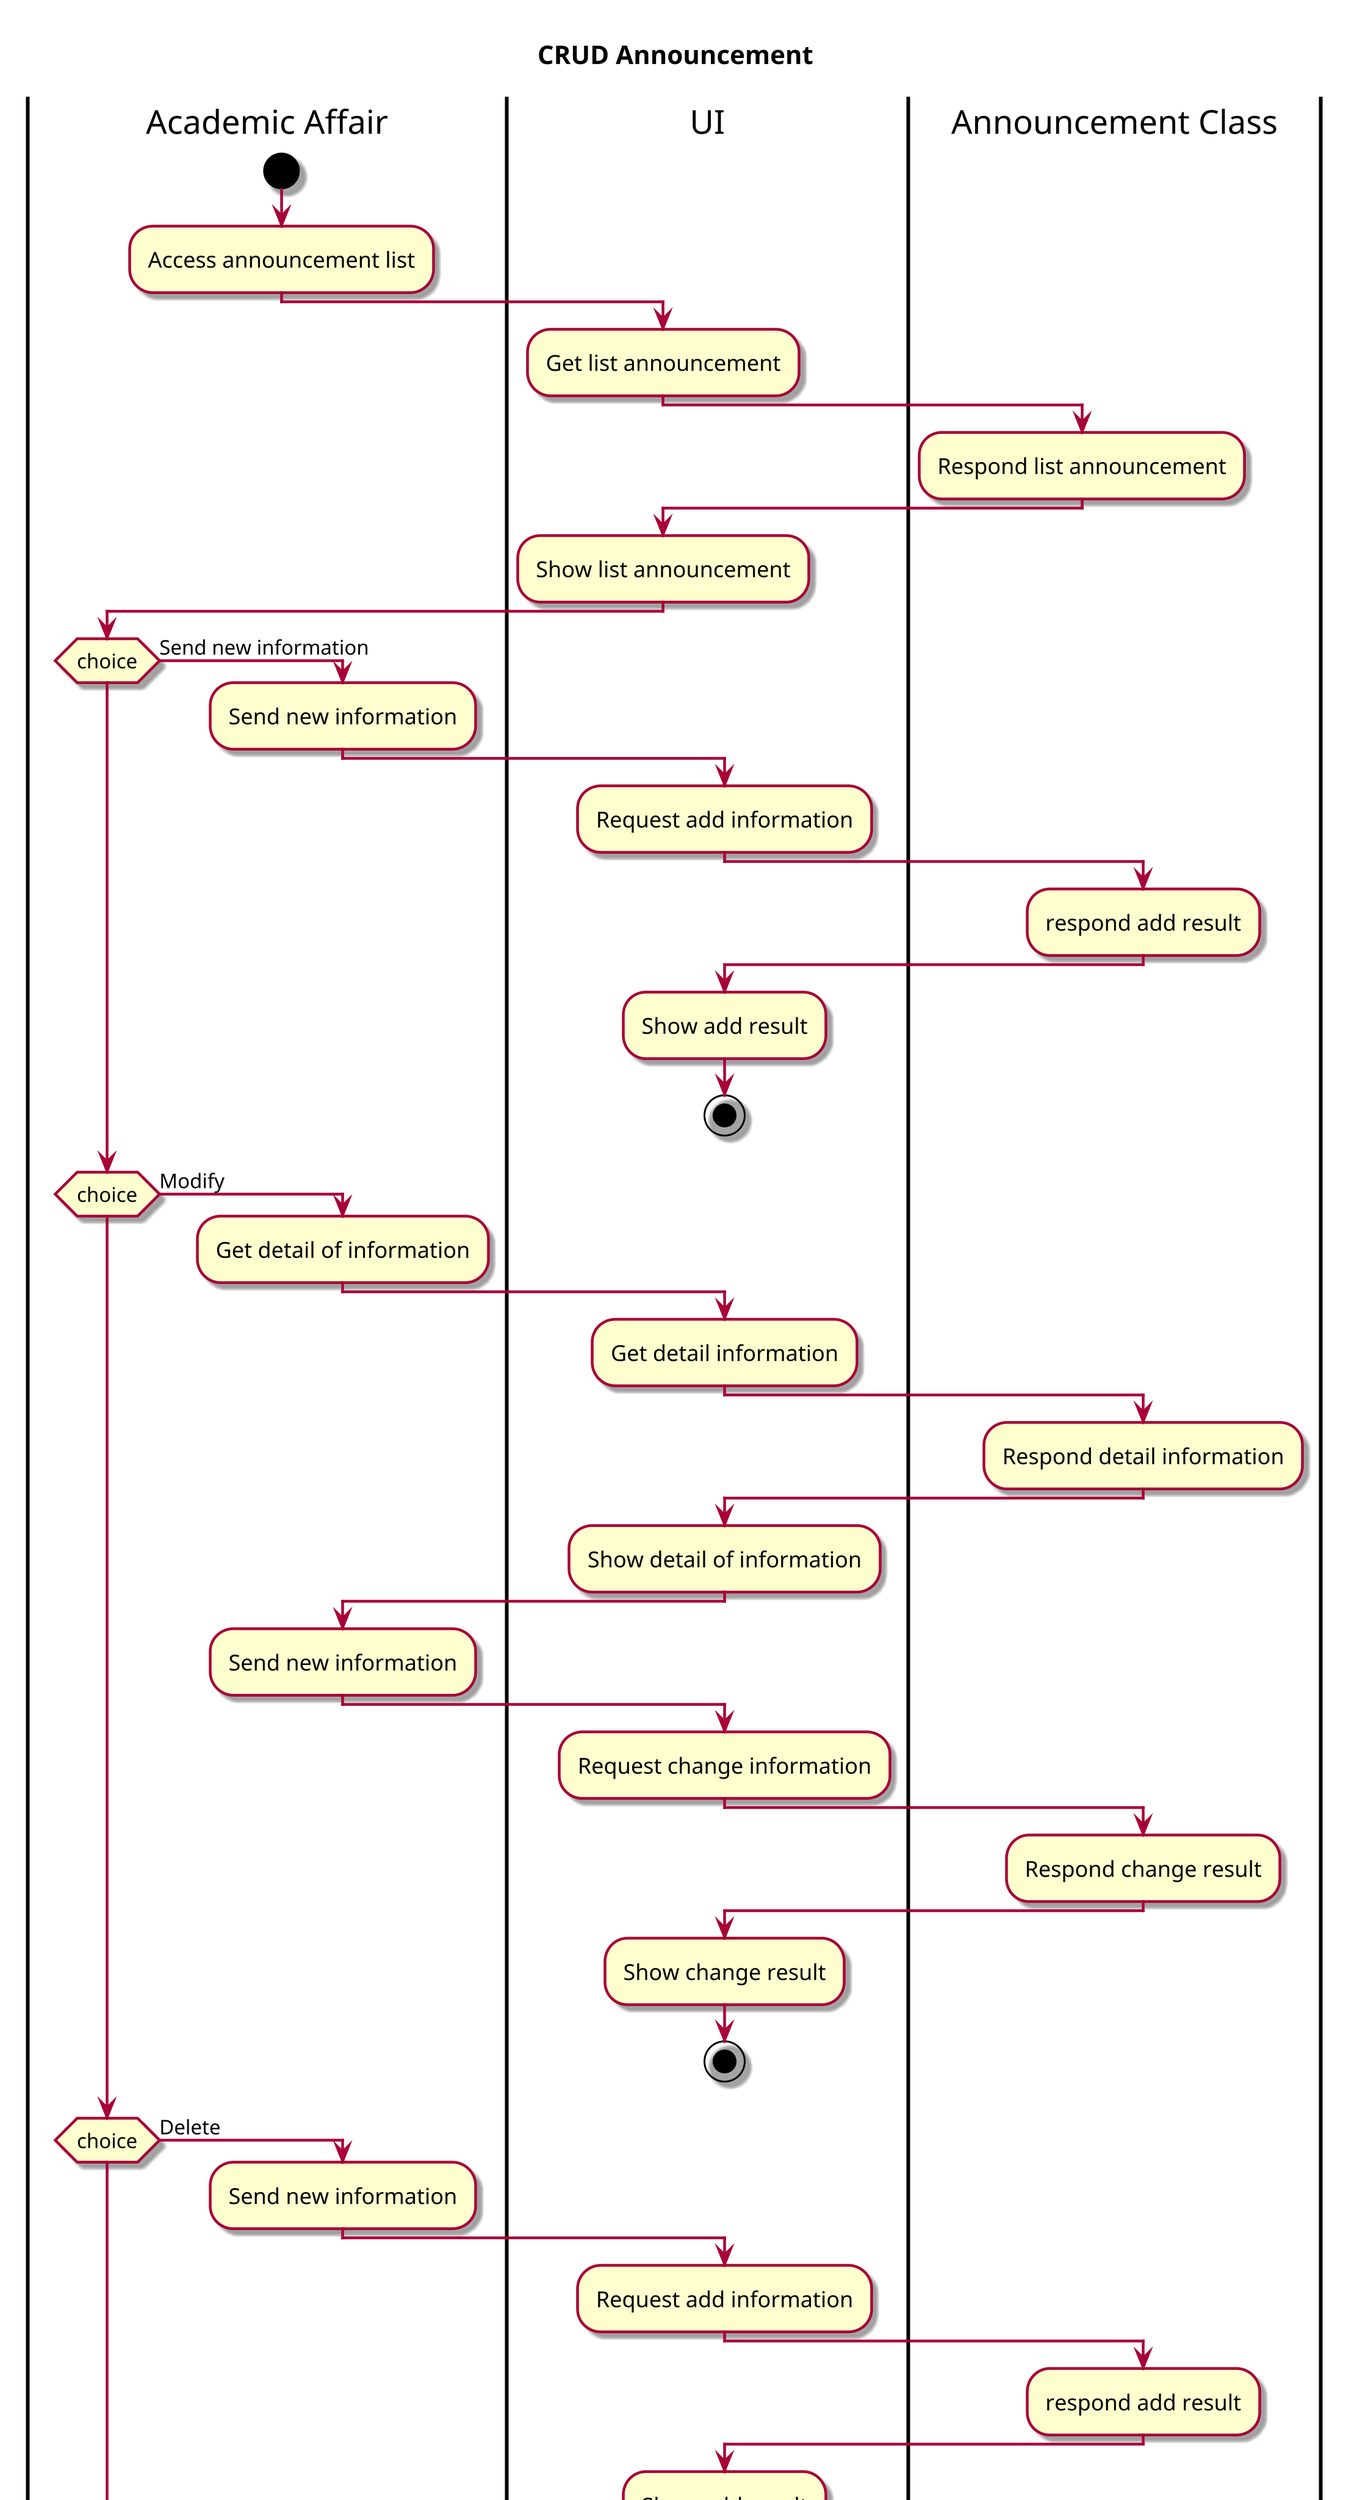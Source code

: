 @startuml ACT2 CRUD Annoucement
skin rose
!pragma useVerticalIf on
scale 3

title "CRUD Announcement"

|Academic Affair|
start
    :Access announcement list;
    |UI|
    :Get list announcement;
    |Announcement Class|
    :Respond list announcement;
    |UI|
    :Show list announcement;
    |Academic Affair|
    if (choice) is (Send new information) then
        :Send new information;
        |UI|
        :Request add information;
        |Announcement Class|
        :respond add result;
        |UI|
        :Show add result;
        stop
    elseif (choice) is (Modify) then
        |Academic Affair|
        :Get detail of information;
        |UI|
        :Get detail information;
        |Announcement Class|
        :Respond detail information;
        |UI|
        :Show detail of information;
        |Academic Affair|
        :Send new information;
        |UI|
        :Request change information;
        |Announcement Class|
        :Respond change result;
        |UI|
        :Show change result;
        stop
    else if (choice) is (Delete) then
        |Academic Affair|
        :Send new information;
        |UI|
        :Request add information;
        |Announcement Class|
        :respond add result;
        |UI|
        :Show add result;
        stop
    else
    endif
stop




@enduml